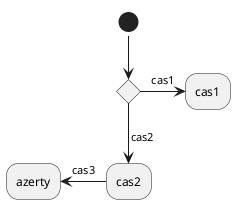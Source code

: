 {
  "sha1": "kyeg841hnzsrkys5nf185s2kitkjj0i",
  "insertion": {
    "when": "2024-06-03T18:59:33.478Z",
    "user": "plantuml@gmail.com"
  }
}
@startuml
!pragma layout smetana

(*) --> if "" then
 ->[cas1] cas1
else
 -->[cas2] cas2
endif

-left->[cas3] azerty

@enduml
